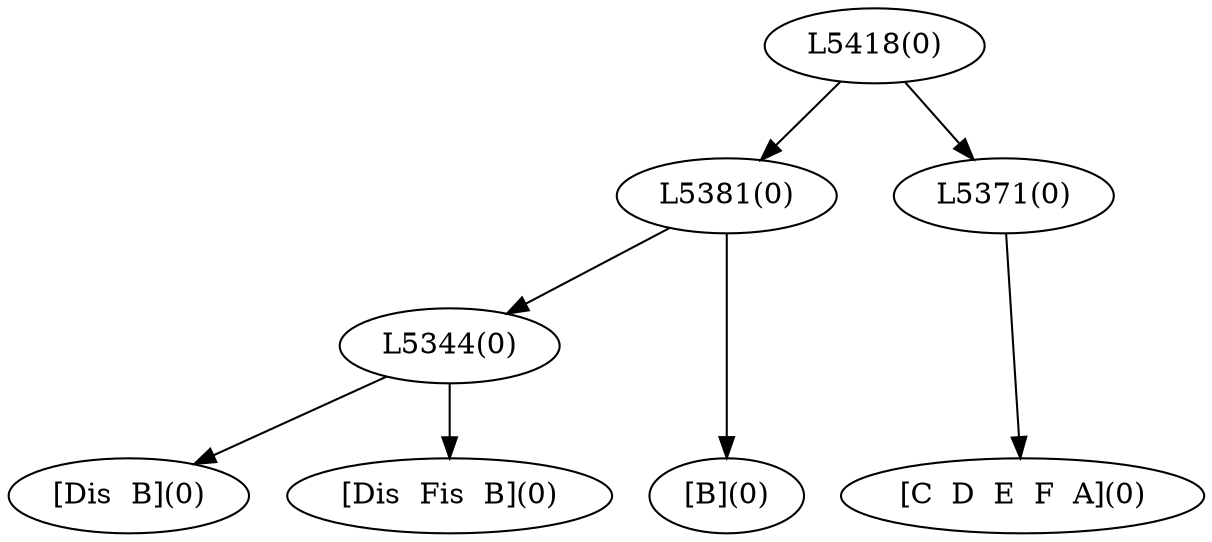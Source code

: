 digraph sample{
"L5344(0)"->"[Dis  B](0)"
"L5344(0)"->"[Dis  Fis  B](0)"
"L5381(0)"->"L5344(0)"
"L5381(0)"->"[B](0)"
"L5371(0)"->"[C  D  E  F  A](0)"
"L5418(0)"->"L5381(0)"
"L5418(0)"->"L5371(0)"
{rank = min; "L5418(0)"}
{rank = same; "L5381(0)"; "L5371(0)";}
{rank = same; "L5344(0)";}
{rank = max; "[B](0)"; "[C  D  E  F  A](0)"; "[Dis  B](0)"; "[Dis  Fis  B](0)";}
}